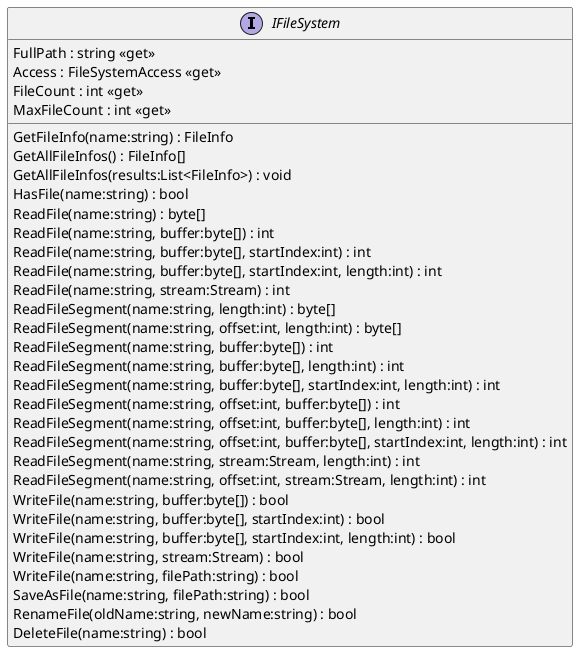 @startuml
interface IFileSystem {
    FullPath : string <<get>>
    Access : FileSystemAccess <<get>>
    FileCount : int <<get>>
    MaxFileCount : int <<get>>
    GetFileInfo(name:string) : FileInfo
    GetAllFileInfos() : FileInfo[]
    GetAllFileInfos(results:List<FileInfo>) : void
    HasFile(name:string) : bool
    ReadFile(name:string) : byte[]
    ReadFile(name:string, buffer:byte[]) : int
    ReadFile(name:string, buffer:byte[], startIndex:int) : int
    ReadFile(name:string, buffer:byte[], startIndex:int, length:int) : int
    ReadFile(name:string, stream:Stream) : int
    ReadFileSegment(name:string, length:int) : byte[]
    ReadFileSegment(name:string, offset:int, length:int) : byte[]
    ReadFileSegment(name:string, buffer:byte[]) : int
    ReadFileSegment(name:string, buffer:byte[], length:int) : int
    ReadFileSegment(name:string, buffer:byte[], startIndex:int, length:int) : int
    ReadFileSegment(name:string, offset:int, buffer:byte[]) : int
    ReadFileSegment(name:string, offset:int, buffer:byte[], length:int) : int
    ReadFileSegment(name:string, offset:int, buffer:byte[], startIndex:int, length:int) : int
    ReadFileSegment(name:string, stream:Stream, length:int) : int
    ReadFileSegment(name:string, offset:int, stream:Stream, length:int) : int
    WriteFile(name:string, buffer:byte[]) : bool
    WriteFile(name:string, buffer:byte[], startIndex:int) : bool
    WriteFile(name:string, buffer:byte[], startIndex:int, length:int) : bool
    WriteFile(name:string, stream:Stream) : bool
    WriteFile(name:string, filePath:string) : bool
    SaveAsFile(name:string, filePath:string) : bool
    RenameFile(oldName:string, newName:string) : bool
    DeleteFile(name:string) : bool
}
@enduml
